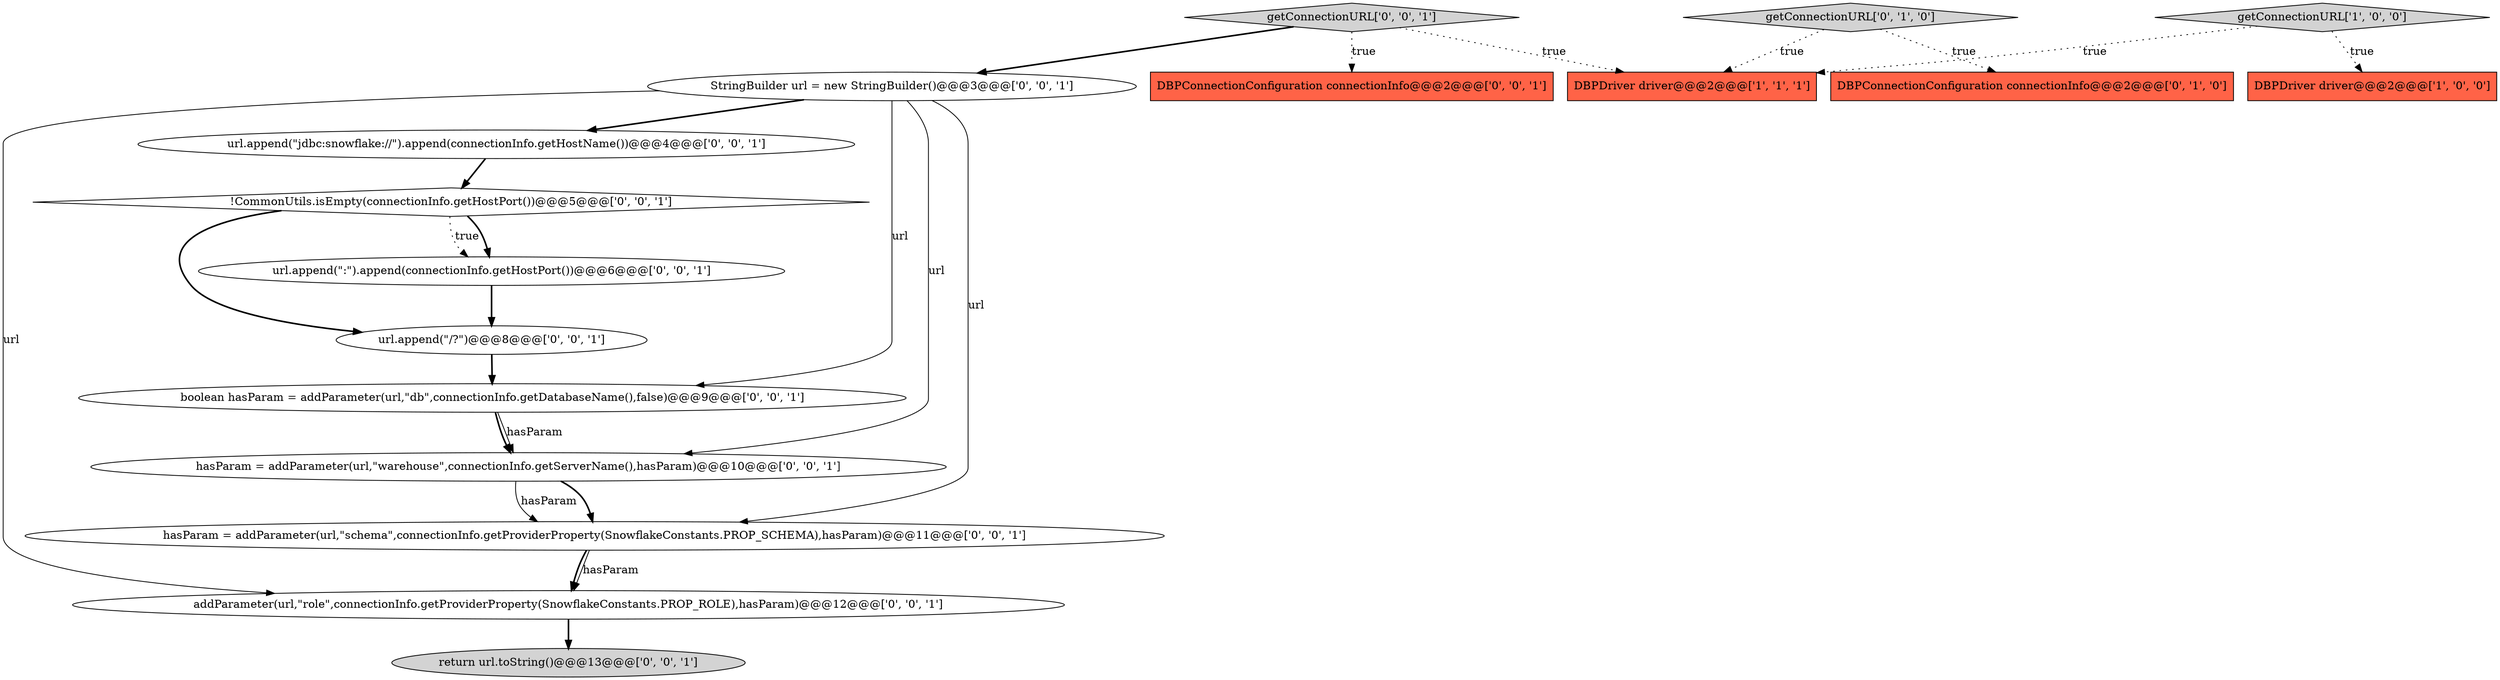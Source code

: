 digraph {
10 [style = filled, label = "!CommonUtils.isEmpty(connectionInfo.getHostPort())@@@5@@@['0', '0', '1']", fillcolor = white, shape = diamond image = "AAA0AAABBB3BBB"];
1 [style = filled, label = "DBPDriver driver@@@2@@@['1', '1', '1']", fillcolor = tomato, shape = box image = "AAA0AAABBB1BBB"];
6 [style = filled, label = "StringBuilder url = new StringBuilder()@@@3@@@['0', '0', '1']", fillcolor = white, shape = ellipse image = "AAA0AAABBB3BBB"];
7 [style = filled, label = "hasParam = addParameter(url,\"warehouse\",connectionInfo.getServerName(),hasParam)@@@10@@@['0', '0', '1']", fillcolor = white, shape = ellipse image = "AAA0AAABBB3BBB"];
3 [style = filled, label = "getConnectionURL['0', '1', '0']", fillcolor = lightgray, shape = diamond image = "AAA0AAABBB2BBB"];
2 [style = filled, label = "getConnectionURL['1', '0', '0']", fillcolor = lightgray, shape = diamond image = "AAA0AAABBB1BBB"];
12 [style = filled, label = "url.append(\"jdbc:snowflake://\").append(connectionInfo.getHostName())@@@4@@@['0', '0', '1']", fillcolor = white, shape = ellipse image = "AAA0AAABBB3BBB"];
8 [style = filled, label = "url.append(\"/?\")@@@8@@@['0', '0', '1']", fillcolor = white, shape = ellipse image = "AAA0AAABBB3BBB"];
4 [style = filled, label = "DBPConnectionConfiguration connectionInfo@@@2@@@['0', '1', '0']", fillcolor = tomato, shape = box image = "AAA0AAABBB2BBB"];
13 [style = filled, label = "return url.toString()@@@13@@@['0', '0', '1']", fillcolor = lightgray, shape = ellipse image = "AAA0AAABBB3BBB"];
14 [style = filled, label = "url.append(\":\").append(connectionInfo.getHostPort())@@@6@@@['0', '0', '1']", fillcolor = white, shape = ellipse image = "AAA0AAABBB3BBB"];
0 [style = filled, label = "DBPDriver driver@@@2@@@['1', '0', '0']", fillcolor = tomato, shape = box image = "AAA0AAABBB1BBB"];
15 [style = filled, label = "getConnectionURL['0', '0', '1']", fillcolor = lightgray, shape = diamond image = "AAA0AAABBB3BBB"];
5 [style = filled, label = "DBPConnectionConfiguration connectionInfo@@@2@@@['0', '0', '1']", fillcolor = tomato, shape = box image = "AAA0AAABBB3BBB"];
11 [style = filled, label = "hasParam = addParameter(url,\"schema\",connectionInfo.getProviderProperty(SnowflakeConstants.PROP_SCHEMA),hasParam)@@@11@@@['0', '0', '1']", fillcolor = white, shape = ellipse image = "AAA0AAABBB3BBB"];
9 [style = filled, label = "boolean hasParam = addParameter(url,\"db\",connectionInfo.getDatabaseName(),false)@@@9@@@['0', '0', '1']", fillcolor = white, shape = ellipse image = "AAA0AAABBB3BBB"];
16 [style = filled, label = "addParameter(url,\"role\",connectionInfo.getProviderProperty(SnowflakeConstants.PROP_ROLE),hasParam)@@@12@@@['0', '0', '1']", fillcolor = white, shape = ellipse image = "AAA0AAABBB3BBB"];
6->11 [style = solid, label="url"];
8->9 [style = bold, label=""];
6->9 [style = solid, label="url"];
11->16 [style = solid, label="hasParam"];
3->1 [style = dotted, label="true"];
9->7 [style = solid, label="hasParam"];
15->1 [style = dotted, label="true"];
10->8 [style = bold, label=""];
11->16 [style = bold, label=""];
6->7 [style = solid, label="url"];
7->11 [style = bold, label=""];
16->13 [style = bold, label=""];
15->6 [style = bold, label=""];
2->1 [style = dotted, label="true"];
12->10 [style = bold, label=""];
15->5 [style = dotted, label="true"];
3->4 [style = dotted, label="true"];
14->8 [style = bold, label=""];
6->12 [style = bold, label=""];
6->16 [style = solid, label="url"];
7->11 [style = solid, label="hasParam"];
2->0 [style = dotted, label="true"];
10->14 [style = dotted, label="true"];
10->14 [style = bold, label=""];
9->7 [style = bold, label=""];
}
